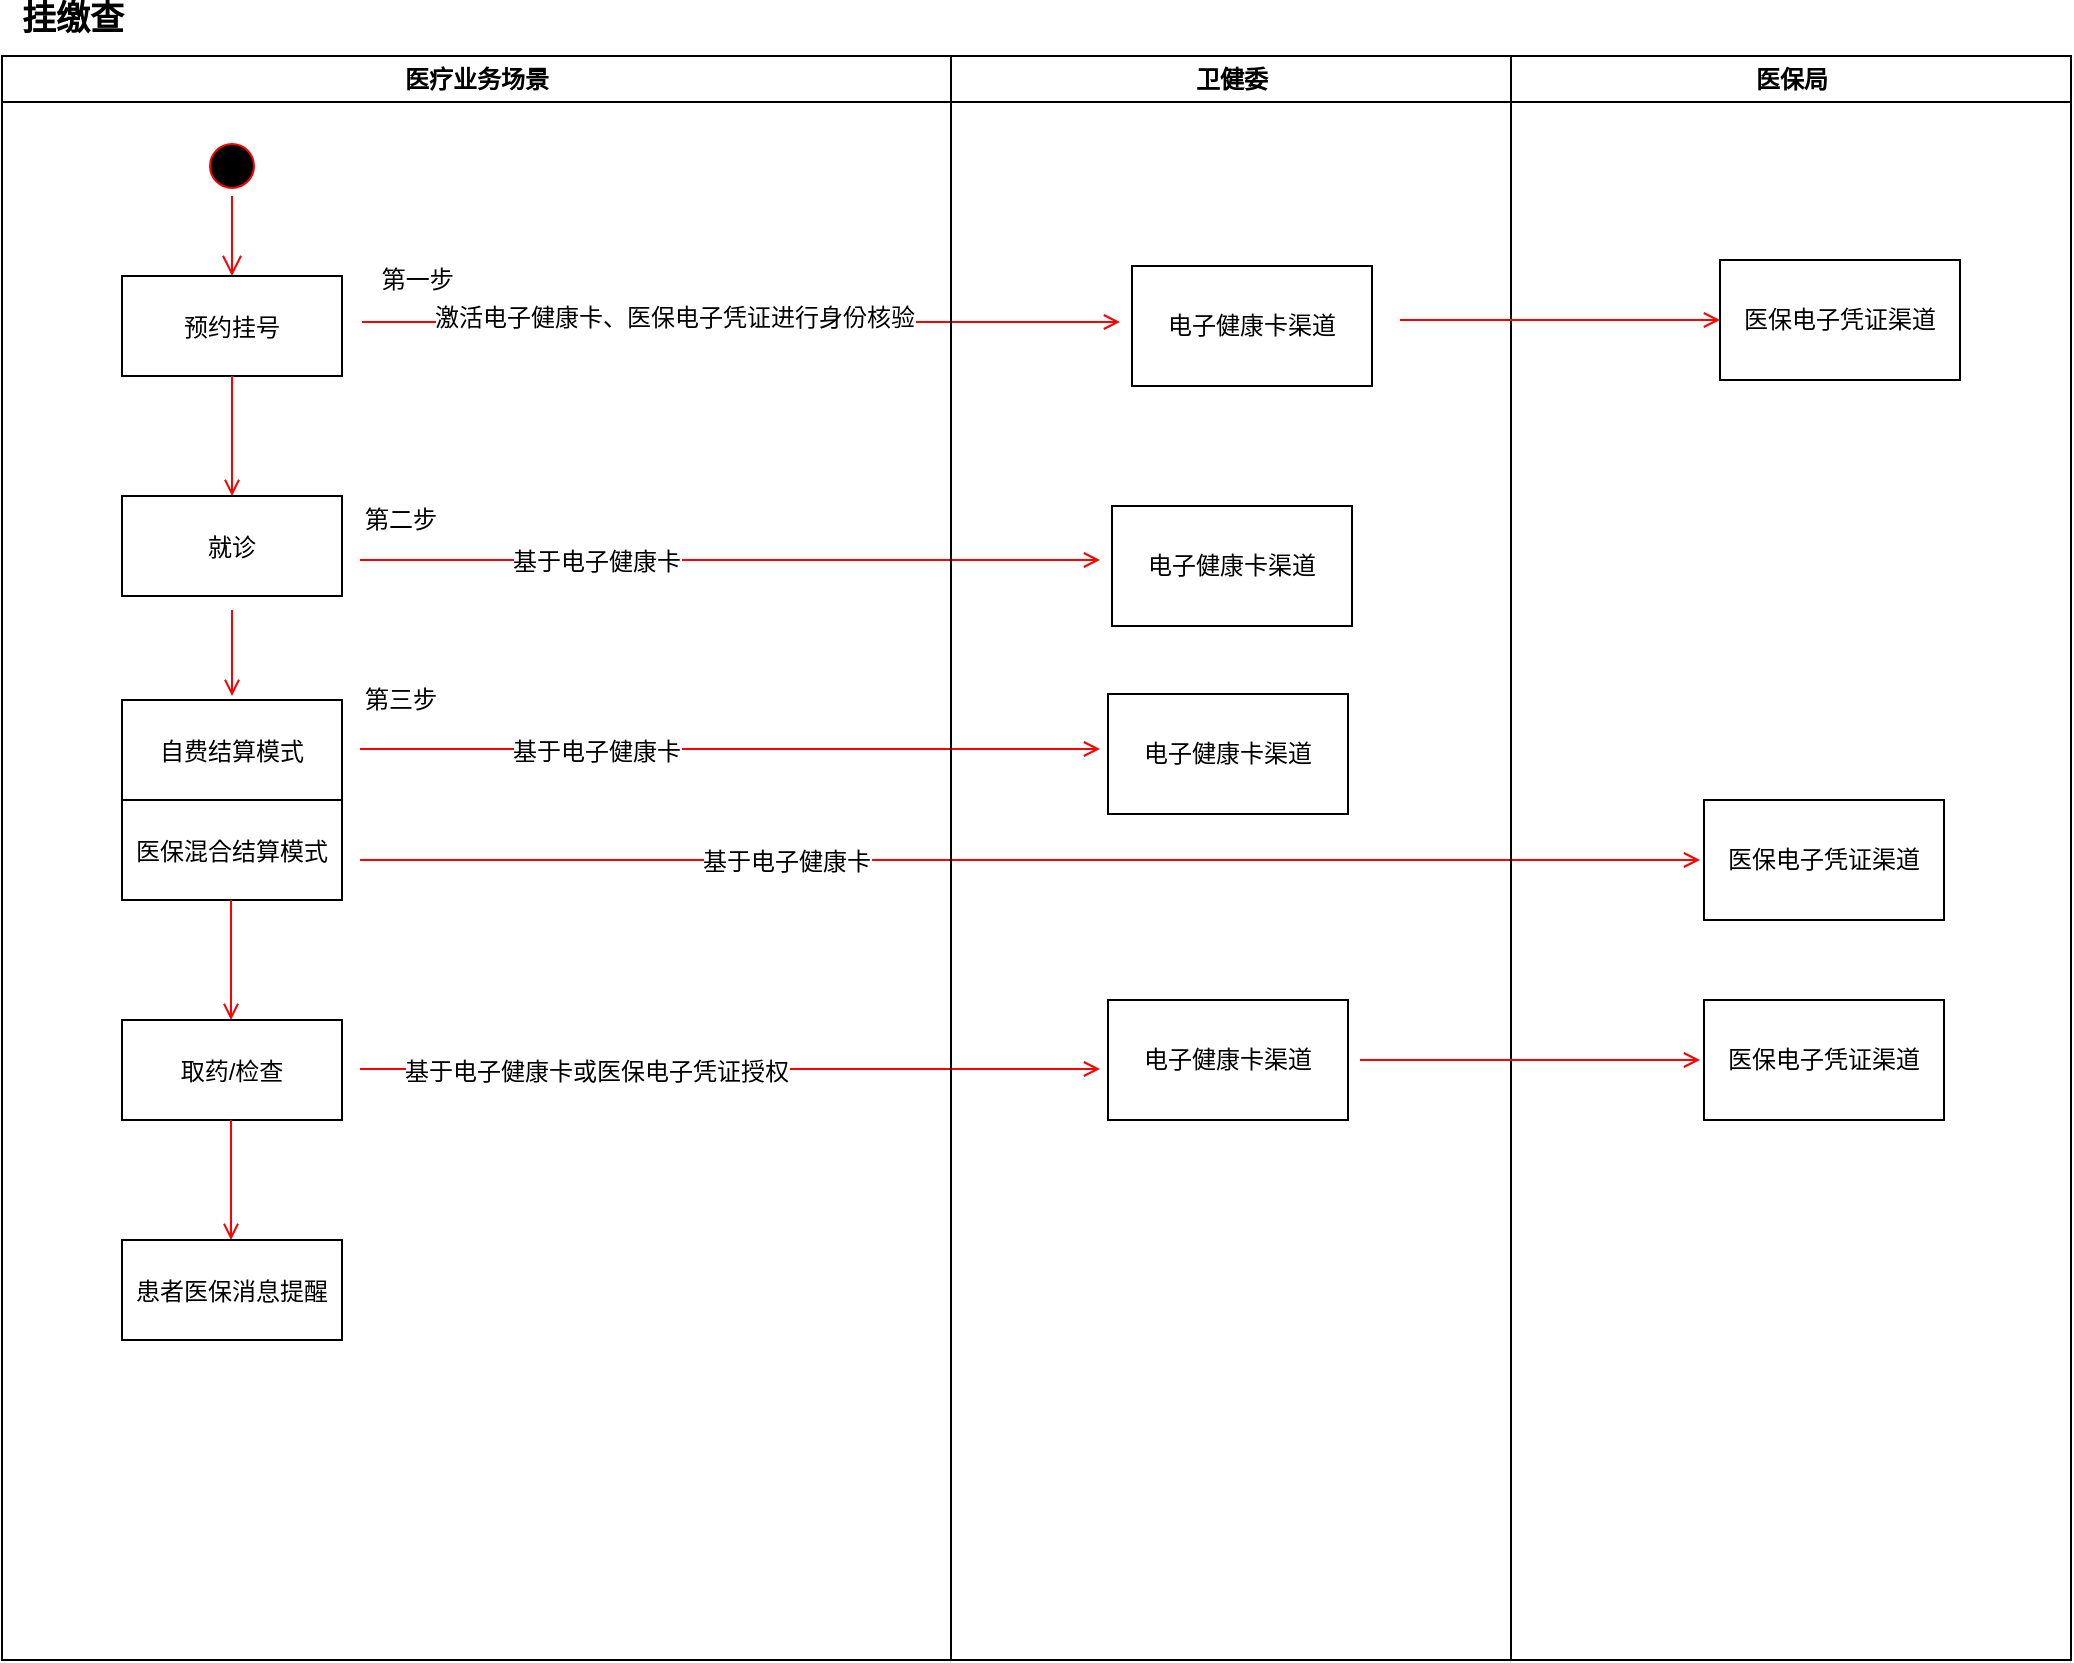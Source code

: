<mxfile version="17.5.0" type="github">
  <diagram name="Page-1" id="e7e014a7-5840-1c2e-5031-d8a46d1fe8dd">
    <mxGraphModel dx="2207" dy="547" grid="1" gridSize="10" guides="1" tooltips="1" connect="1" arrows="1" fold="1" page="1" pageScale="1" pageWidth="1169" pageHeight="826" background="none" math="0" shadow="0">
      <root>
        <mxCell id="0" />
        <mxCell id="1" parent="0" />
        <mxCell id="2" value="医疗业务场景" style="swimlane;whiteSpace=wrap" parent="1" vertex="1">
          <mxGeometry x="-29" y="128" width="474.5" height="802" as="geometry" />
        </mxCell>
        <mxCell id="5" value="" style="ellipse;shape=startState;fillColor=#000000;strokeColor=#ff0000;" parent="2" vertex="1">
          <mxGeometry x="100" y="40" width="30" height="30" as="geometry" />
        </mxCell>
        <mxCell id="6" value="" style="edgeStyle=elbowEdgeStyle;elbow=horizontal;verticalAlign=bottom;endArrow=open;endSize=8;strokeColor=#FF0000;endFill=1;rounded=0" parent="2" source="5" target="7" edge="1">
          <mxGeometry x="100" y="40" as="geometry">
            <mxPoint x="115" y="110" as="targetPoint" />
          </mxGeometry>
        </mxCell>
        <mxCell id="7" value="预约挂号" style="" parent="2" vertex="1">
          <mxGeometry x="60" y="110" width="110" height="50" as="geometry" />
        </mxCell>
        <mxCell id="8" value="就诊" style="" parent="2" vertex="1">
          <mxGeometry x="60" y="220" width="110" height="50" as="geometry" />
        </mxCell>
        <mxCell id="9" value="" style="endArrow=open;strokeColor=#FF0000;endFill=1;rounded=0" parent="2" source="7" target="8" edge="1">
          <mxGeometry relative="1" as="geometry" />
        </mxCell>
        <mxCell id="11" value="" style="endArrow=open;strokeColor=#FF0000;endFill=1;rounded=0" parent="2" edge="1">
          <mxGeometry relative="1" as="geometry">
            <mxPoint x="115" y="277" as="sourcePoint" />
            <mxPoint x="115" y="320" as="targetPoint" />
          </mxGeometry>
        </mxCell>
        <mxCell id="oPUyYnZuBRPckpAOsyGg-42" value="" style="endArrow=open;strokeColor=#FF0000;endFill=1;rounded=0" edge="1" parent="2">
          <mxGeometry relative="1" as="geometry">
            <mxPoint x="180" y="133" as="sourcePoint" />
            <mxPoint x="559" y="133" as="targetPoint" />
          </mxGeometry>
        </mxCell>
        <mxCell id="oPUyYnZuBRPckpAOsyGg-44" value="&lt;font style=&quot;font-size: 12px&quot;&gt;激活电子健康卡、医保电子凭证进行身份核验&lt;/font&gt;" style="edgeLabel;html=1;align=center;verticalAlign=middle;resizable=0;points=[];fontSize=17;" vertex="1" connectable="0" parent="oPUyYnZuBRPckpAOsyGg-42">
          <mxGeometry x="-0.176" y="3" relative="1" as="geometry">
            <mxPoint as="offset" />
          </mxGeometry>
        </mxCell>
        <mxCell id="oPUyYnZuBRPckpAOsyGg-50" value="" style="endArrow=open;strokeColor=#FF0000;endFill=1;rounded=0" edge="1" parent="2">
          <mxGeometry relative="1" as="geometry">
            <mxPoint x="179" y="252" as="sourcePoint" />
            <mxPoint x="549" y="252" as="targetPoint" />
          </mxGeometry>
        </mxCell>
        <mxCell id="oPUyYnZuBRPckpAOsyGg-51" value="基于电子健康卡" style="edgeLabel;html=1;align=center;verticalAlign=middle;resizable=0;points=[];fontSize=12;" vertex="1" connectable="0" parent="oPUyYnZuBRPckpAOsyGg-50">
          <mxGeometry x="-0.365" y="-1" relative="1" as="geometry">
            <mxPoint as="offset" />
          </mxGeometry>
        </mxCell>
        <mxCell id="oPUyYnZuBRPckpAOsyGg-57" value="自费结算模式" style="" vertex="1" parent="2">
          <mxGeometry x="60" y="322" width="110" height="50" as="geometry" />
        </mxCell>
        <mxCell id="oPUyYnZuBRPckpAOsyGg-59" value="医保混合结算模式" style="" vertex="1" parent="2">
          <mxGeometry x="60" y="372" width="110" height="50" as="geometry" />
        </mxCell>
        <mxCell id="oPUyYnZuBRPckpAOsyGg-60" value="" style="endArrow=open;strokeColor=#FF0000;endFill=1;rounded=0" edge="1" parent="2">
          <mxGeometry relative="1" as="geometry">
            <mxPoint x="179" y="346.5" as="sourcePoint" />
            <mxPoint x="549" y="346.5" as="targetPoint" />
          </mxGeometry>
        </mxCell>
        <mxCell id="oPUyYnZuBRPckpAOsyGg-61" value="基于电子健康卡" style="edgeLabel;html=1;align=center;verticalAlign=middle;resizable=0;points=[];fontSize=12;" vertex="1" connectable="0" parent="oPUyYnZuBRPckpAOsyGg-60">
          <mxGeometry x="-0.365" y="-1" relative="1" as="geometry">
            <mxPoint as="offset" />
          </mxGeometry>
        </mxCell>
        <mxCell id="oPUyYnZuBRPckpAOsyGg-64" value="" style="endArrow=open;strokeColor=#FF0000;endFill=1;rounded=0" edge="1" parent="2">
          <mxGeometry relative="1" as="geometry">
            <mxPoint x="179" y="402" as="sourcePoint" />
            <mxPoint x="849" y="402" as="targetPoint" />
          </mxGeometry>
        </mxCell>
        <mxCell id="oPUyYnZuBRPckpAOsyGg-65" value="基于电子健康卡" style="edgeLabel;html=1;align=center;verticalAlign=middle;resizable=0;points=[];fontSize=12;" vertex="1" connectable="0" parent="oPUyYnZuBRPckpAOsyGg-64">
          <mxGeometry x="-0.365" y="-1" relative="1" as="geometry">
            <mxPoint as="offset" />
          </mxGeometry>
        </mxCell>
        <mxCell id="oPUyYnZuBRPckpAOsyGg-68" value="" style="endArrow=open;strokeColor=#FF0000;endFill=1;rounded=0" edge="1" parent="2">
          <mxGeometry relative="1" as="geometry">
            <mxPoint x="114.5" y="422" as="sourcePoint" />
            <mxPoint x="114.5" y="482" as="targetPoint" />
          </mxGeometry>
        </mxCell>
        <mxCell id="oPUyYnZuBRPckpAOsyGg-69" value="取药/检查" style="" vertex="1" parent="2">
          <mxGeometry x="60" y="482" width="110" height="50" as="geometry" />
        </mxCell>
        <mxCell id="oPUyYnZuBRPckpAOsyGg-70" value="" style="endArrow=open;strokeColor=#FF0000;endFill=1;rounded=0" edge="1" parent="2">
          <mxGeometry relative="1" as="geometry">
            <mxPoint x="179" y="506.5" as="sourcePoint" />
            <mxPoint x="549" y="506.5" as="targetPoint" />
          </mxGeometry>
        </mxCell>
        <mxCell id="oPUyYnZuBRPckpAOsyGg-71" value="基于电子健康卡或医保电子凭证授权" style="edgeLabel;html=1;align=center;verticalAlign=middle;resizable=0;points=[];fontSize=12;" vertex="1" connectable="0" parent="oPUyYnZuBRPckpAOsyGg-70">
          <mxGeometry x="-0.365" y="-1" relative="1" as="geometry">
            <mxPoint as="offset" />
          </mxGeometry>
        </mxCell>
        <mxCell id="oPUyYnZuBRPckpAOsyGg-75" value="" style="endArrow=open;strokeColor=#FF0000;endFill=1;rounded=0" edge="1" parent="2">
          <mxGeometry relative="1" as="geometry">
            <mxPoint x="114.5" y="532" as="sourcePoint" />
            <mxPoint x="114.5" y="592" as="targetPoint" />
          </mxGeometry>
        </mxCell>
        <mxCell id="oPUyYnZuBRPckpAOsyGg-76" value="患者医保消息提醒" style="" vertex="1" parent="2">
          <mxGeometry x="60" y="592" width="110" height="50" as="geometry" />
        </mxCell>
        <mxCell id="3" value="卫健委" style="swimlane;whiteSpace=wrap" parent="1" vertex="1">
          <mxGeometry x="445.5" y="128" width="280" height="802" as="geometry" />
        </mxCell>
        <mxCell id="oPUyYnZuBRPckpAOsyGg-45" value="电子健康卡渠道" style="whiteSpace=wrap;html=1;fontSize=12;" vertex="1" parent="3">
          <mxGeometry x="90.5" y="105" width="120" height="60" as="geometry" />
        </mxCell>
        <mxCell id="oPUyYnZuBRPckpAOsyGg-52" value="电子健康卡渠道" style="whiteSpace=wrap;html=1;fontSize=12;" vertex="1" parent="3">
          <mxGeometry x="80.5" y="225" width="120" height="60" as="geometry" />
        </mxCell>
        <mxCell id="oPUyYnZuBRPckpAOsyGg-62" value="电子健康卡渠道" style="whiteSpace=wrap;html=1;fontSize=12;" vertex="1" parent="3">
          <mxGeometry x="78.5" y="319" width="120" height="60" as="geometry" />
        </mxCell>
        <mxCell id="oPUyYnZuBRPckpAOsyGg-72" value="电子健康卡渠道" style="whiteSpace=wrap;html=1;fontSize=12;" vertex="1" parent="3">
          <mxGeometry x="78.5" y="472" width="120" height="60" as="geometry" />
        </mxCell>
        <mxCell id="4" value="医保局" style="swimlane;whiteSpace=wrap" parent="1" vertex="1">
          <mxGeometry x="725.5" y="128" width="280" height="802" as="geometry" />
        </mxCell>
        <mxCell id="oPUyYnZuBRPckpAOsyGg-47" value="" style="endArrow=open;strokeColor=#FF0000;endFill=1;rounded=0" edge="1" parent="4">
          <mxGeometry relative="1" as="geometry">
            <mxPoint x="-55.5" y="132" as="sourcePoint" />
            <mxPoint x="104.5" y="132" as="targetPoint" />
          </mxGeometry>
        </mxCell>
        <mxCell id="oPUyYnZuBRPckpAOsyGg-48" value="医保电子凭证渠道" style="whiteSpace=wrap;html=1;fontSize=12;" vertex="1" parent="4">
          <mxGeometry x="104.5" y="102" width="120" height="60" as="geometry" />
        </mxCell>
        <mxCell id="oPUyYnZuBRPckpAOsyGg-66" value="医保电子凭证渠道" style="whiteSpace=wrap;html=1;fontSize=12;" vertex="1" parent="4">
          <mxGeometry x="96.5" y="372" width="120" height="60" as="geometry" />
        </mxCell>
        <mxCell id="oPUyYnZuBRPckpAOsyGg-73" value="" style="endArrow=open;strokeColor=#FF0000;endFill=1;rounded=0" edge="1" parent="4">
          <mxGeometry relative="1" as="geometry">
            <mxPoint x="-75.5" y="502" as="sourcePoint" />
            <mxPoint x="94.5" y="502" as="targetPoint" />
          </mxGeometry>
        </mxCell>
        <mxCell id="oPUyYnZuBRPckpAOsyGg-74" value="医保电子凭证渠道" style="whiteSpace=wrap;html=1;fontSize=12;" vertex="1" parent="4">
          <mxGeometry x="96.5" y="472" width="120" height="60" as="geometry" />
        </mxCell>
        <mxCell id="oPUyYnZuBRPckpAOsyGg-41" value="&lt;b&gt;&lt;font style=&quot;font-size: 17px&quot;&gt;挂缴查&lt;/font&gt;&lt;/b&gt;" style="text;html=1;align=center;verticalAlign=middle;resizable=0;points=[];autosize=1;strokeColor=none;fillColor=none;" vertex="1" parent="1">
          <mxGeometry x="-29" y="100" width="70" height="20" as="geometry" />
        </mxCell>
        <mxCell id="oPUyYnZuBRPckpAOsyGg-49" value="第一步&amp;nbsp;" style="text;html=1;align=center;verticalAlign=middle;resizable=0;points=[];autosize=1;strokeColor=none;fillColor=none;fontSize=12;" vertex="1" parent="1">
          <mxGeometry x="155" y="230" width="50" height="20" as="geometry" />
        </mxCell>
        <mxCell id="oPUyYnZuBRPckpAOsyGg-53" value="第二步" style="text;html=1;align=center;verticalAlign=middle;resizable=0;points=[];autosize=1;strokeColor=none;fillColor=none;fontSize=12;" vertex="1" parent="1">
          <mxGeometry x="145" y="350" width="50" height="20" as="geometry" />
        </mxCell>
        <mxCell id="oPUyYnZuBRPckpAOsyGg-63" value="第三步" style="text;html=1;align=center;verticalAlign=middle;resizable=0;points=[];autosize=1;strokeColor=none;fillColor=none;fontSize=12;" vertex="1" parent="1">
          <mxGeometry x="145" y="440" width="50" height="20" as="geometry" />
        </mxCell>
      </root>
    </mxGraphModel>
  </diagram>
</mxfile>
